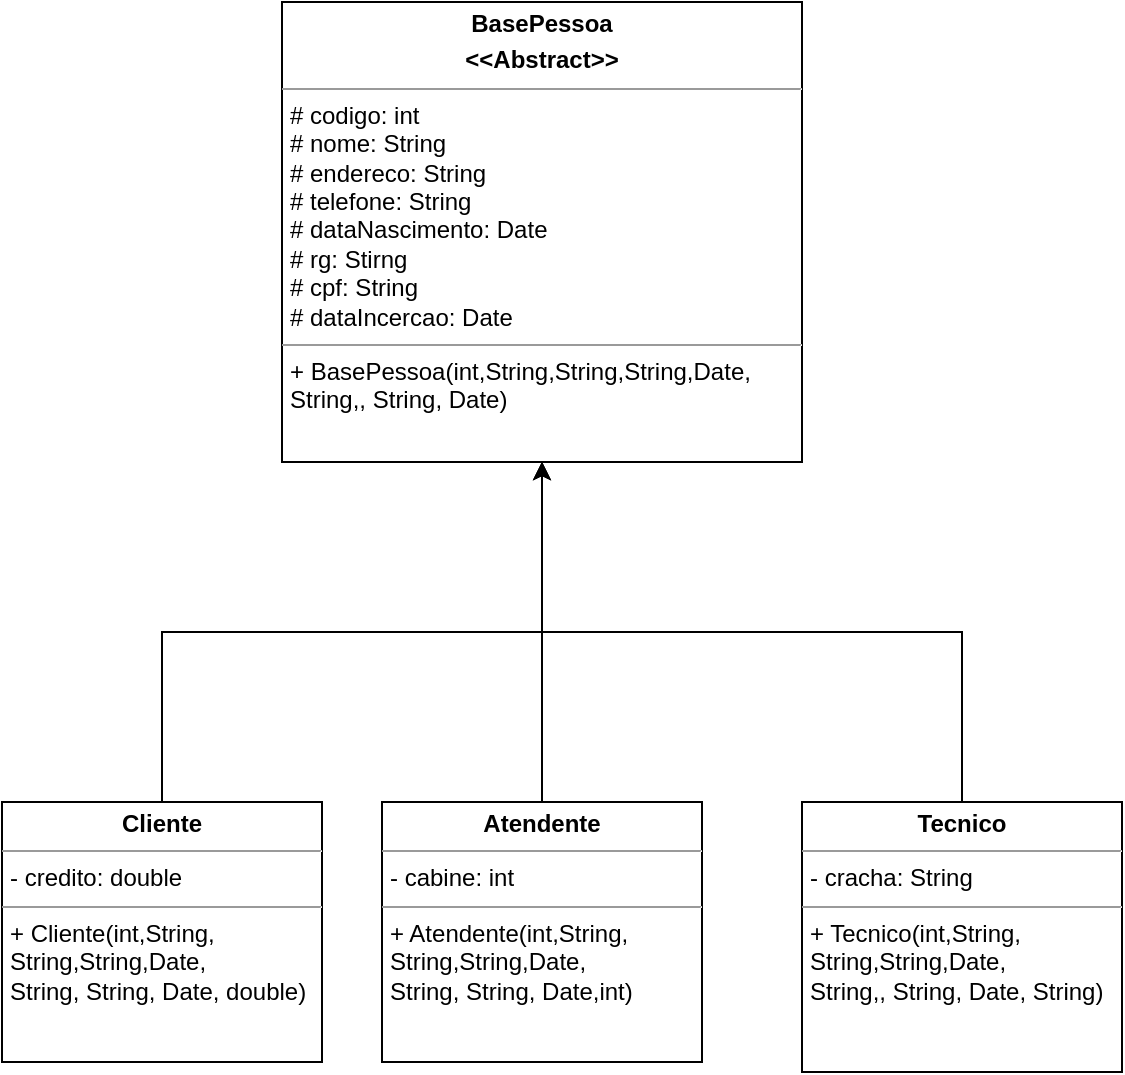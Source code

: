 <mxfile version="21.6.9" type="github">
  <diagram name="Página-1" id="6sd3mXFEshezBxNpKcyH">
    <mxGraphModel dx="1195" dy="632" grid="1" gridSize="10" guides="1" tooltips="1" connect="1" arrows="1" fold="1" page="1" pageScale="1" pageWidth="827" pageHeight="1169" math="0" shadow="0">
      <root>
        <mxCell id="0" />
        <mxCell id="1" parent="0" />
        <mxCell id="58_JthNxVYkvNdF_2N4v-2" value="&lt;p style=&quot;margin:0px;margin-top:4px;text-align:center;&quot;&gt;&lt;b&gt;BasePessoa&lt;/b&gt;&lt;/p&gt;&lt;p style=&quot;margin:0px;margin-top:4px;text-align:center;&quot;&gt;&lt;b&gt;&amp;lt;&amp;lt;Abstract&amp;gt;&amp;gt;&lt;/b&gt;&lt;/p&gt;&lt;hr size=&quot;1&quot;&gt;&lt;p style=&quot;margin:0px;margin-left:4px;&quot;&gt;# codigo: int&lt;/p&gt;&lt;p style=&quot;margin:0px;margin-left:4px;&quot;&gt;# nome: String&lt;/p&gt;&lt;p style=&quot;margin:0px;margin-left:4px;&quot;&gt;# endereco: String&lt;/p&gt;&lt;p style=&quot;margin:0px;margin-left:4px;&quot;&gt;# telefone: String&lt;/p&gt;&lt;p style=&quot;margin:0px;margin-left:4px;&quot;&gt;# dataNascimento: Date&lt;/p&gt;&lt;p style=&quot;margin:0px;margin-left:4px;&quot;&gt;# rg: Stirng&lt;/p&gt;&lt;p style=&quot;margin:0px;margin-left:4px;&quot;&gt;# cpf: String&lt;/p&gt;&lt;p style=&quot;margin:0px;margin-left:4px;&quot;&gt;# dataIncercao: Date&lt;/p&gt;&lt;hr size=&quot;1&quot;&gt;&lt;p style=&quot;margin:0px;margin-left:4px;&quot;&gt;+ BasePessoa(int,String,String,String,Date,&lt;/p&gt;&lt;p style=&quot;margin:0px;margin-left:4px;&quot;&gt;String,, String, Date)&lt;/p&gt;&lt;p style=&quot;margin:0px;margin-left:4px;&quot;&gt;&lt;br&gt;&lt;/p&gt;&lt;p style=&quot;margin:0px;margin-left:4px;&quot;&gt;&lt;br&gt;&lt;/p&gt;" style="verticalAlign=top;align=left;overflow=fill;fontSize=12;fontFamily=Helvetica;html=1;whiteSpace=wrap;" vertex="1" parent="1">
          <mxGeometry x="260" y="100" width="260" height="230" as="geometry" />
        </mxCell>
        <mxCell id="58_JthNxVYkvNdF_2N4v-5" style="edgeStyle=orthogonalEdgeStyle;rounded=0;orthogonalLoop=1;jettySize=auto;html=1;" edge="1" parent="1" source="58_JthNxVYkvNdF_2N4v-3" target="58_JthNxVYkvNdF_2N4v-2">
          <mxGeometry relative="1" as="geometry" />
        </mxCell>
        <mxCell id="58_JthNxVYkvNdF_2N4v-3" value="&lt;p style=&quot;margin:0px;margin-top:4px;text-align:center;&quot;&gt;&lt;b&gt;Cliente&lt;/b&gt;&lt;/p&gt;&lt;hr size=&quot;1&quot;&gt;&lt;p style=&quot;margin:0px;margin-left:4px;&quot;&gt;- credito: double&lt;/p&gt;&lt;hr size=&quot;1&quot;&gt;&lt;p style=&quot;margin:0px;margin-left:4px;&quot;&gt;+ Cliente(int,String,&lt;/p&gt;&lt;p style=&quot;margin:0px;margin-left:4px;&quot;&gt;String,String,Date,&lt;/p&gt;&lt;p style=&quot;border-color: var(--border-color); margin: 0px 0px 0px 4px;&quot;&gt;String, String, Date, double)&lt;/p&gt;" style="verticalAlign=top;align=left;overflow=fill;fontSize=12;fontFamily=Helvetica;html=1;whiteSpace=wrap;" vertex="1" parent="1">
          <mxGeometry x="120" y="500" width="160" height="130" as="geometry" />
        </mxCell>
        <mxCell id="58_JthNxVYkvNdF_2N4v-7" style="edgeStyle=orthogonalEdgeStyle;rounded=0;orthogonalLoop=1;jettySize=auto;html=1;entryX=0.5;entryY=1;entryDx=0;entryDy=0;" edge="1" parent="1" source="58_JthNxVYkvNdF_2N4v-6" target="58_JthNxVYkvNdF_2N4v-2">
          <mxGeometry relative="1" as="geometry" />
        </mxCell>
        <mxCell id="58_JthNxVYkvNdF_2N4v-6" value="&lt;p style=&quot;margin:0px;margin-top:4px;text-align:center;&quot;&gt;&lt;b&gt;Atendente&lt;/b&gt;&lt;/p&gt;&lt;hr size=&quot;1&quot;&gt;&lt;p style=&quot;margin:0px;margin-left:4px;&quot;&gt;- cabine: int&lt;/p&gt;&lt;hr size=&quot;1&quot;&gt;&lt;p style=&quot;border-color: var(--border-color); margin: 0px 0px 0px 4px;&quot;&gt;+ Atendente(int,String,&lt;/p&gt;&lt;p style=&quot;border-color: var(--border-color); margin: 0px 0px 0px 4px;&quot;&gt;String,String,Date,&lt;/p&gt;&lt;p style=&quot;border-color: var(--border-color); margin: 0px 0px 0px 4px;&quot;&gt;String, String, Date,int)&lt;/p&gt;" style="verticalAlign=top;align=left;overflow=fill;fontSize=12;fontFamily=Helvetica;html=1;whiteSpace=wrap;" vertex="1" parent="1">
          <mxGeometry x="310" y="500" width="160" height="130" as="geometry" />
        </mxCell>
        <mxCell id="58_JthNxVYkvNdF_2N4v-9" style="edgeStyle=orthogonalEdgeStyle;rounded=0;orthogonalLoop=1;jettySize=auto;html=1;" edge="1" parent="1" source="58_JthNxVYkvNdF_2N4v-8" target="58_JthNxVYkvNdF_2N4v-2">
          <mxGeometry relative="1" as="geometry" />
        </mxCell>
        <mxCell id="58_JthNxVYkvNdF_2N4v-8" value="&lt;p style=&quot;margin:0px;margin-top:4px;text-align:center;&quot;&gt;&lt;b&gt;Tecnico&lt;/b&gt;&lt;/p&gt;&lt;hr size=&quot;1&quot;&gt;&lt;p style=&quot;margin:0px;margin-left:4px;&quot;&gt;- cracha: String&lt;/p&gt;&lt;hr size=&quot;1&quot;&gt;&lt;p style=&quot;border-color: var(--border-color); margin: 0px 0px 0px 4px;&quot;&gt;+ Tecnico&lt;span style=&quot;background-color: initial;&quot;&gt;(int,String,&lt;/span&gt;&lt;/p&gt;&lt;p style=&quot;border-color: var(--border-color); margin: 0px 0px 0px 4px;&quot;&gt;String,String,Date,&lt;/p&gt;&lt;p style=&quot;border-color: var(--border-color); margin: 0px 0px 0px 4px;&quot;&gt;String,, String, Date, String&lt;span style=&quot;background-color: initial;&quot;&gt;)&lt;/span&gt;&lt;/p&gt;" style="verticalAlign=top;align=left;overflow=fill;fontSize=12;fontFamily=Helvetica;html=1;whiteSpace=wrap;" vertex="1" parent="1">
          <mxGeometry x="520" y="500" width="160" height="135" as="geometry" />
        </mxCell>
      </root>
    </mxGraphModel>
  </diagram>
</mxfile>

